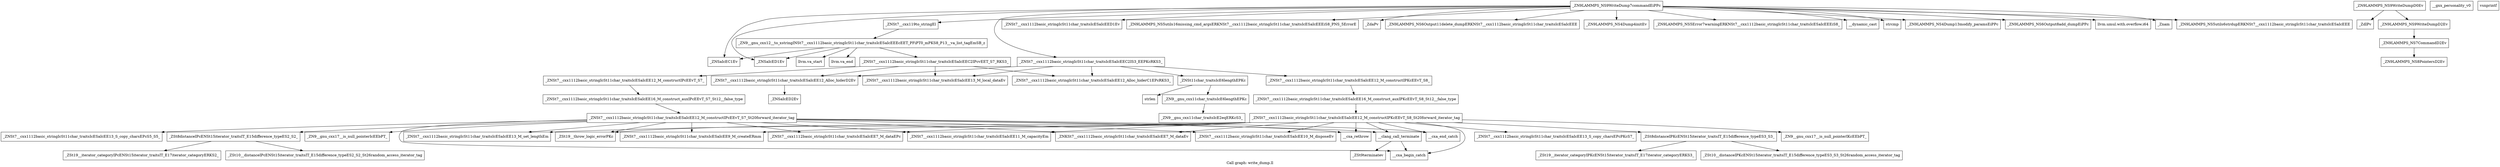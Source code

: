 digraph "Call graph: write_dump.ll" {
	label="Call graph: write_dump.ll";

	Node0x5649a15e4680 [shape=record,label="{_ZN9LAMMPS_NS9WriteDump7commandEiPPc}"];
	Node0x5649a15e4680 -> Node0x5649a15a5770;
	Node0x5649a15e4680 -> Node0x5649a15a6590;
	Node0x5649a15e4680 -> Node0x5649a15e4810;
	Node0x5649a15e4680 -> Node0x5649a15a64a0;
	Node0x5649a15e4680 -> Node0x5649a15a5d90;
	Node0x5649a15e4680 -> Node0x5649a15b6080;
	Node0x5649a15e4680 -> Node0x5649a15b4460;
	Node0x5649a15e4680 -> Node0x5649a15b18c0;
	Node0x5649a15e4680 -> Node0x5649a15b63d0;
	Node0x5649a15e4680 -> Node0x5649a15b8a30;
	Node0x5649a15e4680 -> Node0x5649a15e2ce0;
	Node0x5649a15e4680 -> Node0x5649a15c0840;
	Node0x5649a15e4680 -> Node0x5649a15a3a90;
	Node0x5649a15e4680 -> Node0x5649a15b7ea0;
	Node0x5649a15e4680 -> Node0x5649a15e4ab0;
	Node0x5649a15e4680 -> Node0x5649a15a57f0;
	Node0x5649a15e4680 -> Node0x5649a15a7cc0;
	Node0x5649a15a5d90 [shape=record,label="{_ZN9LAMMPS_NS5utils16missing_cmd_argsERKNSt7__cxx1112basic_stringIcSt11char_traitsIcESaIcEEEiS8_PNS_5ErrorE}"];
	Node0x5649a15a5770 [shape=record,label="{_ZNSaIcEC1Ev}"];
	Node0x5649a15a6590 [shape=record,label="{_ZNSt7__cxx1112basic_stringIcSt11char_traitsIcESaIcEEC2IS3_EEPKcRKS3_}"];
	Node0x5649a15a6590 -> Node0x5649a15b86a0;
	Node0x5649a15a6590 -> Node0x5649a15bbbc0;
	Node0x5649a15a6590 -> Node0x5649a15bd2f0;
	Node0x5649a15a6590 -> Node0x5649a15bee70;
	Node0x5649a15a6590 -> Node0x5649a15bf660;
	Node0x5649a15ded80 [shape=record,label="{_ZSt19__iterator_categoryIPcENSt15iterator_traitsIT_E17iterator_categoryERKS2_}"];
	Node0x5649a15d0510 [shape=record,label="{_ZNSaIcED2Ev}"];
	Node0x5649a15c7ca0 [shape=record,label="{_ZN9LAMMPS_NS7CommandD2Ev}"];
	Node0x5649a15c7ca0 -> Node0x5649a15d53e0;
	Node0x5649a15d53e0 [shape=record,label="{_ZN9LAMMPS_NS8PointersD2Ev}"];
	Node0x5649a15ca320 [shape=record,label="{_ZdlPv}"];
	Node0x5649a15bee70 [shape=record,label="{_ZNSt7__cxx1112basic_stringIcSt11char_traitsIcESaIcEE12_M_constructIPKcEEvT_S8_}"];
	Node0x5649a15bee70 -> Node0x5649a15c7f70;
	Node0x5649a15bd2f0 [shape=record,label="{_ZNSt11char_traitsIcE6lengthEPKc}"];
	Node0x5649a15bd2f0 -> Node0x5649a15def70;
	Node0x5649a15bd2f0 -> Node0x5649a15be760;
	Node0x5649a15c0270 [shape=record,label="{__gxx_personality_v0}"];
	Node0x5649a15a64a0 [shape=record,label="{_ZNSt7__cxx1112basic_stringIcSt11char_traitsIcESaIcEED1Ev}"];
	Node0x5649a15e4810 [shape=record,label="{_ZNSaIcED1Ev}"];
	Node0x5649a15e2ce0 [shape=record,label="{strcmp}"];
	Node0x5649a15b7ea0 [shape=record,label="{llvm.umul.with.overflow.i64}"];
	Node0x5649a15e4ab0 [shape=record,label="{_Znam}"];
	Node0x5649a15a7cc0 [shape=record,label="{_ZN9LAMMPS_NS5utils6strdupERKNSt7__cxx1112basic_stringIcSt11char_traitsIcESaIcEEE}"];
	Node0x5649a15a57f0 [shape=record,label="{_ZNSt7__cxx119to_stringEl}"];
	Node0x5649a15a57f0 -> Node0x5649a15c3a30;
	Node0x5649a15a3a90 [shape=record,label="{_ZN9LAMMPS_NS6Output8add_dumpEiPPc}"];
	Node0x5649a15c3a30 [shape=record,label="{_ZN9__gnu_cxx12__to_xstringINSt7__cxx1112basic_stringIcSt11char_traitsIcESaIcEEEcEET_PFiPT0_mPKS8_P13__va_list_tagEmSB_z}"];
	Node0x5649a15c3a30 -> Node0x5649a15cae70;
	Node0x5649a15c3a30 -> Node0x5649a15ca8f0;
	Node0x5649a15c3a30 -> Node0x5649a15a5770;
	Node0x5649a15c3a30 -> Node0x5649a15cc600;
	Node0x5649a15c3a30 -> Node0x5649a15e4810;
	Node0x5649a15c0840 [shape=record,label="{_ZN9LAMMPS_NS4Dump13modify_paramsEiPPc}"];
	Node0x5649a15b8a30 [shape=record,label="{__dynamic_cast}"];
	Node0x5649a15b63d0 [shape=record,label="{_ZN9LAMMPS_NS5Error7warningERKNSt7__cxx1112basic_stringIcSt11char_traitsIcESaIcEEEiS8_}"];
	Node0x5649a15b18c0 [shape=record,label="{_ZN9LAMMPS_NS4Dump4initEv}"];
	Node0x5649a15b4460 [shape=record,label="{_ZN9LAMMPS_NS6Output11delete_dumpERKNSt7__cxx1112basic_stringIcSt11char_traitsIcESaIcEEE}"];
	Node0x5649a15b6080 [shape=record,label="{_ZdaPv}"];
	Node0x5649a15c7690 [shape=record,label="{_ZN9LAMMPS_NS9WriteDumpD2Ev}"];
	Node0x5649a15c7690 -> Node0x5649a15c7ca0;
	Node0x5649a15ce610 [shape=record,label="{_ZN9LAMMPS_NS9WriteDumpD0Ev}"];
	Node0x5649a15ce610 -> Node0x5649a15c7690;
	Node0x5649a15ce610 -> Node0x5649a15ca320;
	Node0x5649a15ccf80 [shape=record,label="{vsnprintf}"];
	Node0x5649a15cae70 [shape=record,label="{llvm.va_start}"];
	Node0x5649a15ca8f0 [shape=record,label="{llvm.va_end}"];
	Node0x5649a15cc600 [shape=record,label="{_ZNSt7__cxx1112basic_stringIcSt11char_traitsIcESaIcEEC2IPcvEET_S7_RKS3_}"];
	Node0x5649a15cc600 -> Node0x5649a15b86a0;
	Node0x5649a15cc600 -> Node0x5649a15bbbc0;
	Node0x5649a15cc600 -> Node0x5649a15cdd00;
	Node0x5649a15cc600 -> Node0x5649a15bf660;
	Node0x5649a15b86a0 [shape=record,label="{_ZNSt7__cxx1112basic_stringIcSt11char_traitsIcESaIcEE13_M_local_dataEv}"];
	Node0x5649a15bbbc0 [shape=record,label="{_ZNSt7__cxx1112basic_stringIcSt11char_traitsIcESaIcEE12_Alloc_hiderC1EPcRKS3_}"];
	Node0x5649a15cdd00 [shape=record,label="{_ZNSt7__cxx1112basic_stringIcSt11char_traitsIcESaIcEE12_M_constructIPcEEvT_S7_}"];
	Node0x5649a15cdd00 -> Node0x5649a15ce700;
	Node0x5649a15bf660 [shape=record,label="{_ZNSt7__cxx1112basic_stringIcSt11char_traitsIcESaIcEE12_Alloc_hiderD2Ev}"];
	Node0x5649a15bf660 -> Node0x5649a15d0510;
	Node0x5649a15ce700 [shape=record,label="{_ZNSt7__cxx1112basic_stringIcSt11char_traitsIcESaIcEE16_M_construct_auxIPcEEvT_S7_St12__false_type}"];
	Node0x5649a15ce700 -> Node0x5649a15d17b0;
	Node0x5649a15d17b0 [shape=record,label="{_ZNSt7__cxx1112basic_stringIcSt11char_traitsIcESaIcEE12_M_constructIPcEEvT_S7_St20forward_iterator_tag}"];
	Node0x5649a15d17b0 -> Node0x5649a15d1420;
	Node0x5649a15d17b0 -> Node0x5649a15d39a0;
	Node0x5649a15d17b0 -> Node0x5649a15d4840;
	Node0x5649a15d17b0 -> Node0x5649a15d1900;
	Node0x5649a15d17b0 -> Node0x5649a15d2c40;
	Node0x5649a15d17b0 -> Node0x5649a15d5910;
	Node0x5649a15d17b0 -> Node0x5649a15d5ec0;
	Node0x5649a15d17b0 -> Node0x5649a15daed0;
	Node0x5649a15d17b0 -> Node0x5649a15db710;
	Node0x5649a15d17b0 -> Node0x5649a15dc3c0;
	Node0x5649a15d17b0 -> Node0x5649a15dce60;
	Node0x5649a15d17b0 -> Node0x5649a15dd9a0;
	Node0x5649a15d17b0 -> Node0x5649a15ddf50;
	Node0x5649a15d17b0 -> Node0x5649a15ddcc0;
	Node0x5649a15d1420 [shape=record,label="{_ZN9__gnu_cxx17__is_null_pointerIcEEbPT_}"];
	Node0x5649a15d39a0 [shape=record,label="{_ZSt19__throw_logic_errorPKc}"];
	Node0x5649a15d4840 [shape=record,label="{_ZSt8distanceIPcENSt15iterator_traitsIT_E15difference_typeES2_S2_}"];
	Node0x5649a15d4840 -> Node0x5649a15ded80;
	Node0x5649a15d4840 -> Node0x5649a15df650;
	Node0x5649a15d2c40 [shape=record,label="{_ZNSt7__cxx1112basic_stringIcSt11char_traitsIcESaIcEE7_M_dataEPc}"];
	Node0x5649a15d1900 [shape=record,label="{_ZNSt7__cxx1112basic_stringIcSt11char_traitsIcESaIcEE9_M_createERmm}"];
	Node0x5649a15d5910 [shape=record,label="{_ZNSt7__cxx1112basic_stringIcSt11char_traitsIcESaIcEE11_M_capacityEm}"];
	Node0x5649a15daed0 [shape=record,label="{_ZNSt7__cxx1112basic_stringIcSt11char_traitsIcESaIcEE13_S_copy_charsEPcS5_S5_}"];
	Node0x5649a15d5ec0 [shape=record,label="{_ZNKSt7__cxx1112basic_stringIcSt11char_traitsIcESaIcEE7_M_dataEv}"];
	Node0x5649a15db710 [shape=record,label="{__cxa_begin_catch}"];
	Node0x5649a15dc3c0 [shape=record,label="{_ZNSt7__cxx1112basic_stringIcSt11char_traitsIcESaIcEE10_M_disposeEv}"];
	Node0x5649a15dce60 [shape=record,label="{__cxa_rethrow}"];
	Node0x5649a15dd9a0 [shape=record,label="{__cxa_end_catch}"];
	Node0x5649a15ddcc0 [shape=record,label="{__clang_call_terminate}"];
	Node0x5649a15ddcc0 -> Node0x5649a15db710;
	Node0x5649a15ddcc0 -> Node0x5649a15c6ac0;
	Node0x5649a15c6ac0 [shape=record,label="{_ZSt9terminatev}"];
	Node0x5649a15ddf50 [shape=record,label="{_ZNSt7__cxx1112basic_stringIcSt11char_traitsIcESaIcEE13_M_set_lengthEm}"];
	Node0x5649a15df650 [shape=record,label="{_ZSt10__distanceIPcENSt15iterator_traitsIT_E15difference_typeES2_S2_St26random_access_iterator_tag}"];
	Node0x5649a15c7f70 [shape=record,label="{_ZNSt7__cxx1112basic_stringIcSt11char_traitsIcESaIcEE16_M_construct_auxIPKcEEvT_S8_St12__false_type}"];
	Node0x5649a15c7f70 -> Node0x5649a15d4720;
	Node0x5649a15d4720 [shape=record,label="{_ZNSt7__cxx1112basic_stringIcSt11char_traitsIcESaIcEE12_M_constructIPKcEEvT_S8_St20forward_iterator_tag}"];
	Node0x5649a15d4720 -> Node0x5649a15b0a40;
	Node0x5649a15d4720 -> Node0x5649a15d39a0;
	Node0x5649a15d4720 -> Node0x5649a15c84d0;
	Node0x5649a15d4720 -> Node0x5649a15d1900;
	Node0x5649a15d4720 -> Node0x5649a15d2c40;
	Node0x5649a15d4720 -> Node0x5649a15d5910;
	Node0x5649a15d4720 -> Node0x5649a15d5ec0;
	Node0x5649a15d4720 -> Node0x5649a15c8870;
	Node0x5649a15d4720 -> Node0x5649a15db710;
	Node0x5649a15d4720 -> Node0x5649a15dc3c0;
	Node0x5649a15d4720 -> Node0x5649a15dce60;
	Node0x5649a15d4720 -> Node0x5649a15dd9a0;
	Node0x5649a15d4720 -> Node0x5649a15ddf50;
	Node0x5649a15d4720 -> Node0x5649a15ddcc0;
	Node0x5649a15b0a40 [shape=record,label="{_ZN9__gnu_cxx17__is_null_pointerIKcEEbPT_}"];
	Node0x5649a15c84d0 [shape=record,label="{_ZSt8distanceIPKcENSt15iterator_traitsIT_E15difference_typeES3_S3_}"];
	Node0x5649a15c84d0 -> Node0x5649a15f2510;
	Node0x5649a15c84d0 -> Node0x5649a15f2590;
	Node0x5649a15c8870 [shape=record,label="{_ZNSt7__cxx1112basic_stringIcSt11char_traitsIcESaIcEE13_S_copy_charsEPcPKcS7_}"];
	Node0x5649a15f2590 [shape=record,label="{_ZSt10__distanceIPKcENSt15iterator_traitsIT_E15difference_typeES3_S3_St26random_access_iterator_tag}"];
	Node0x5649a15f2510 [shape=record,label="{_ZSt19__iterator_categoryIPKcENSt15iterator_traitsIT_E17iterator_categoryERKS3_}"];
	Node0x5649a15def70 [shape=record,label="{_ZN9__gnu_cxx11char_traitsIcE6lengthEPKc}"];
	Node0x5649a15def70 -> Node0x5649a15f2610;
	Node0x5649a15be760 [shape=record,label="{strlen}"];
	Node0x5649a15f2610 [shape=record,label="{_ZN9__gnu_cxx11char_traitsIcE2eqERKcS3_}"];
}
